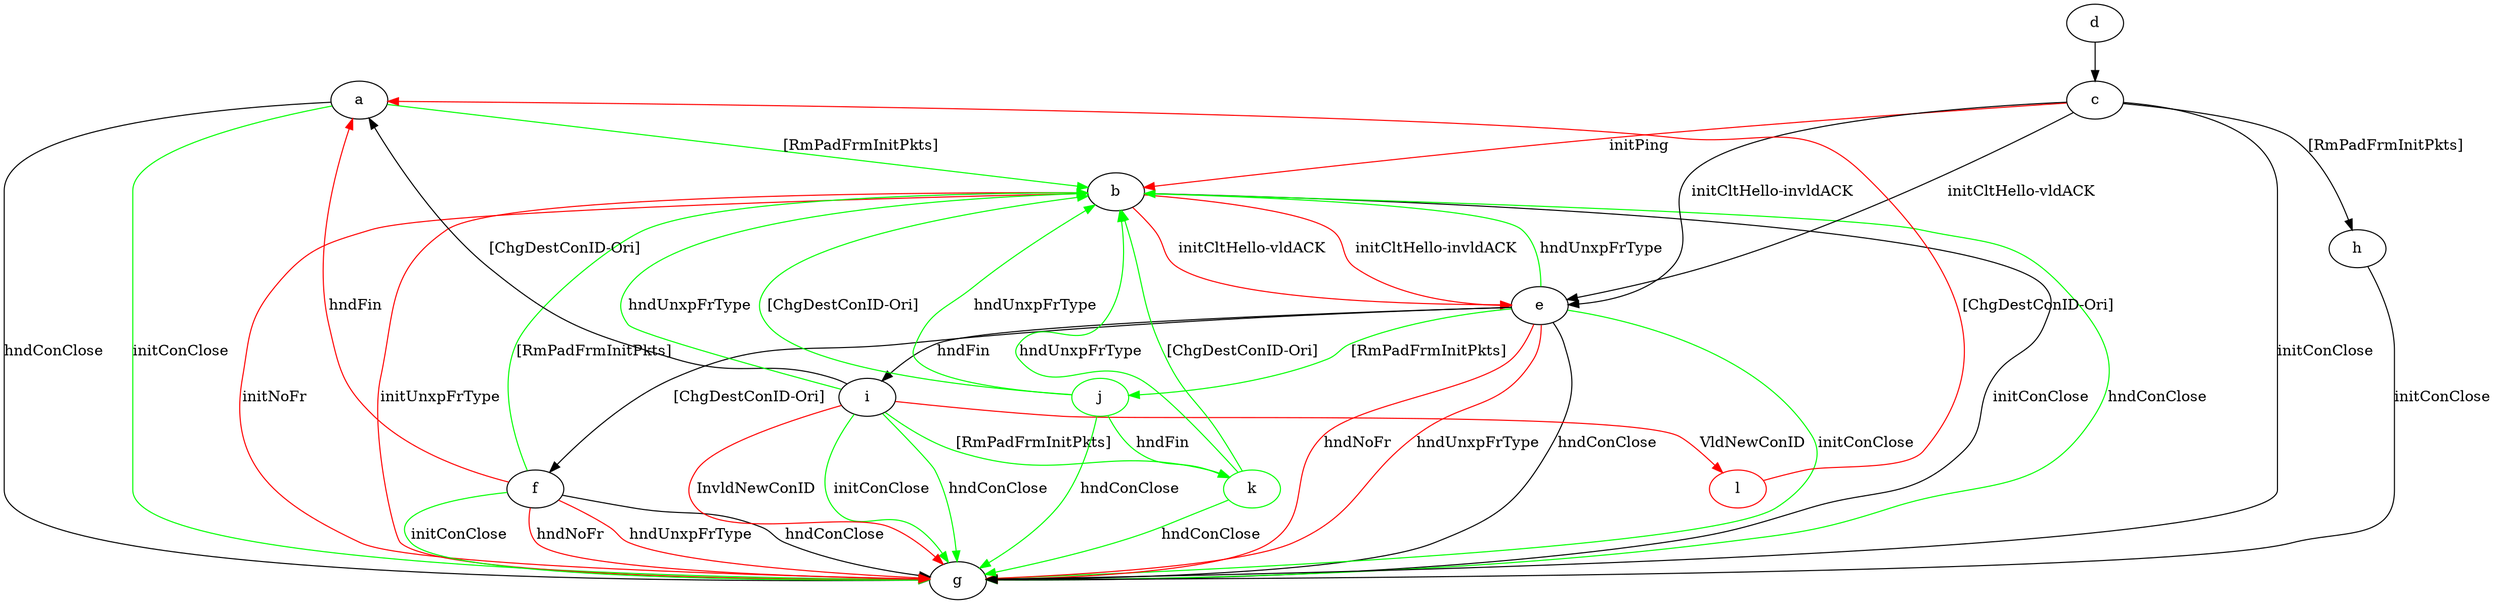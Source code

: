 digraph "" {
	a -> b	[key=0,
		color=green,
		label="[RmPadFrmInitPkts] "];
	a -> g	[key=0,
		label="hndConClose "];
	a -> g	[key=1,
		color=green,
		label="initConClose "];
	b -> e	[key=0,
		color=red,
		label="initCltHello-vldACK "];
	b -> e	[key=1,
		color=red,
		label="initCltHello-invldACK "];
	b -> g	[key=0,
		label="initConClose "];
	b -> g	[key=1,
		color=green,
		label="hndConClose "];
	b -> g	[key=2,
		color=red,
		label="initNoFr "];
	b -> g	[key=3,
		color=red,
		label="initUnxpFrType "];
	c -> b	[key=0,
		color=red,
		label="initPing "];
	c -> e	[key=0,
		label="initCltHello-vldACK "];
	c -> e	[key=1,
		label="initCltHello-invldACK "];
	c -> g	[key=0,
		label="initConClose "];
	c -> h	[key=0,
		label="[RmPadFrmInitPkts] "];
	d -> c	[key=0];
	e -> b	[key=0,
		color=green,
		label="hndUnxpFrType "];
	e -> f	[key=0,
		label="[ChgDestConID-Ori] "];
	e -> g	[key=0,
		label="hndConClose "];
	e -> g	[key=1,
		color=green,
		label="initConClose "];
	e -> g	[key=2,
		color=red,
		label="hndNoFr "];
	e -> g	[key=3,
		color=red,
		label="hndUnxpFrType "];
	e -> i	[key=0,
		label="hndFin "];
	j	[color=green];
	e -> j	[key=0,
		color=green,
		label="[RmPadFrmInitPkts] "];
	f -> a	[key=0,
		color=red,
		label="hndFin "];
	f -> b	[key=0,
		color=green,
		label="[RmPadFrmInitPkts] "];
	f -> g	[key=0,
		label="hndConClose "];
	f -> g	[key=1,
		color=green,
		label="initConClose "];
	f -> g	[key=2,
		color=red,
		label="hndNoFr "];
	f -> g	[key=3,
		color=red,
		label="hndUnxpFrType "];
	h -> g	[key=0,
		label="initConClose "];
	i -> a	[key=0,
		label="[ChgDestConID-Ori] "];
	i -> b	[key=0,
		color=green,
		label="hndUnxpFrType "];
	i -> g	[key=0,
		color=green,
		label="initConClose "];
	i -> g	[key=1,
		color=green,
		label="hndConClose "];
	i -> g	[key=2,
		color=red,
		label="InvldNewConID "];
	k	[color=green];
	i -> k	[key=0,
		color=green,
		label="[RmPadFrmInitPkts] "];
	l	[color=red];
	i -> l	[key=0,
		color=red,
		label="VldNewConID "];
	j -> b	[key=0,
		color=green,
		label="hndUnxpFrType "];
	j -> b	[key=1,
		color=green,
		label="[ChgDestConID-Ori] "];
	j -> g	[key=0,
		color=green,
		label="hndConClose "];
	j -> k	[key=0,
		color=green,
		label="hndFin "];
	k -> b	[key=0,
		color=green,
		label="hndUnxpFrType "];
	k -> b	[key=1,
		color=green,
		label="[ChgDestConID-Ori] "];
	k -> g	[key=0,
		color=green,
		label="hndConClose "];
	l -> a	[key=0,
		color=red,
		label="[ChgDestConID-Ori] "];
}
